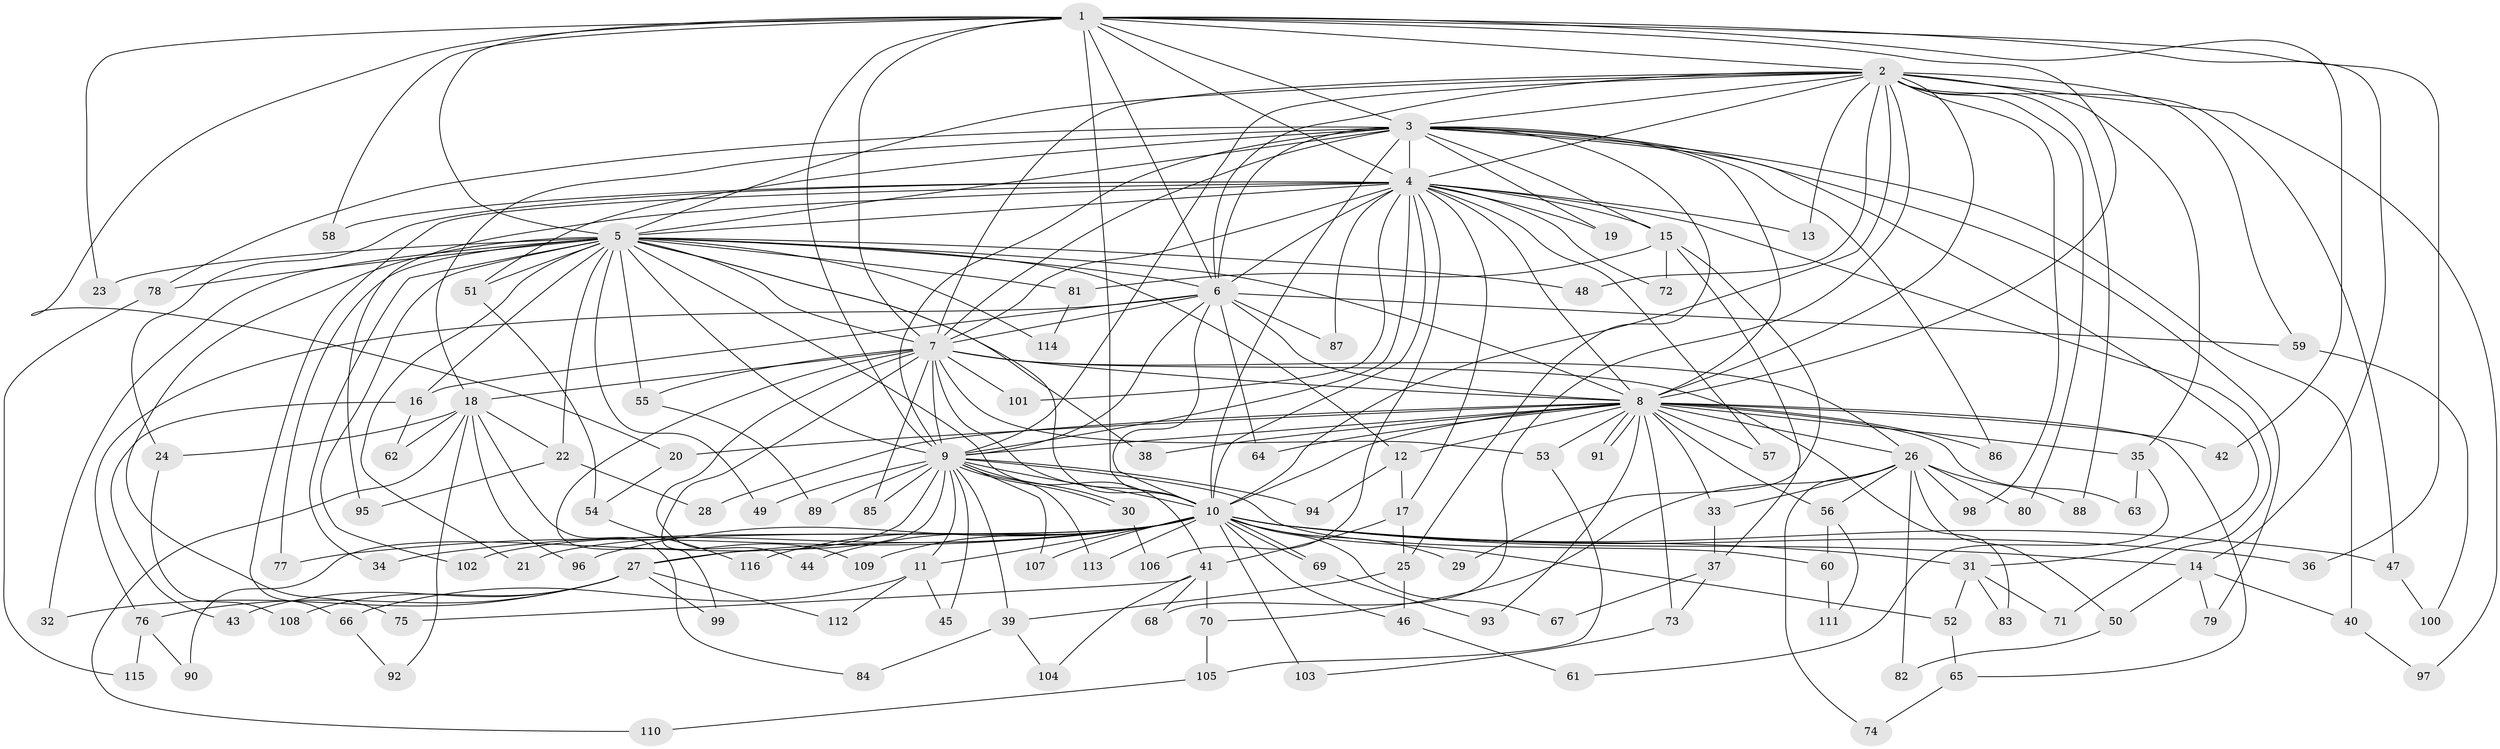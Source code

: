 // coarse degree distribution, {13: 0.011363636363636364, 18: 0.011363636363636364, 31: 0.011363636363636364, 22: 0.011363636363636364, 25: 0.011363636363636364, 12: 0.011363636363636364, 17: 0.011363636363636364, 24: 0.011363636363636364, 30: 0.011363636363636364, 6: 0.03409090909090909, 4: 0.07954545454545454, 2: 0.5340909090909091, 5: 0.045454545454545456, 11: 0.011363636363636364, 3: 0.17045454545454544, 10: 0.011363636363636364, 8: 0.011363636363636364}
// Generated by graph-tools (version 1.1) at 2025/51/02/27/25 19:51:47]
// undirected, 116 vertices, 257 edges
graph export_dot {
graph [start="1"]
  node [color=gray90,style=filled];
  1;
  2;
  3;
  4;
  5;
  6;
  7;
  8;
  9;
  10;
  11;
  12;
  13;
  14;
  15;
  16;
  17;
  18;
  19;
  20;
  21;
  22;
  23;
  24;
  25;
  26;
  27;
  28;
  29;
  30;
  31;
  32;
  33;
  34;
  35;
  36;
  37;
  38;
  39;
  40;
  41;
  42;
  43;
  44;
  45;
  46;
  47;
  48;
  49;
  50;
  51;
  52;
  53;
  54;
  55;
  56;
  57;
  58;
  59;
  60;
  61;
  62;
  63;
  64;
  65;
  66;
  67;
  68;
  69;
  70;
  71;
  72;
  73;
  74;
  75;
  76;
  77;
  78;
  79;
  80;
  81;
  82;
  83;
  84;
  85;
  86;
  87;
  88;
  89;
  90;
  91;
  92;
  93;
  94;
  95;
  96;
  97;
  98;
  99;
  100;
  101;
  102;
  103;
  104;
  105;
  106;
  107;
  108;
  109;
  110;
  111;
  112;
  113;
  114;
  115;
  116;
  1 -- 2;
  1 -- 3;
  1 -- 4;
  1 -- 5;
  1 -- 6;
  1 -- 7;
  1 -- 8;
  1 -- 9;
  1 -- 10;
  1 -- 14;
  1 -- 20;
  1 -- 23;
  1 -- 36;
  1 -- 42;
  1 -- 58;
  2 -- 3;
  2 -- 4;
  2 -- 5;
  2 -- 6;
  2 -- 7;
  2 -- 8;
  2 -- 9;
  2 -- 10;
  2 -- 13;
  2 -- 35;
  2 -- 47;
  2 -- 48;
  2 -- 59;
  2 -- 68;
  2 -- 80;
  2 -- 88;
  2 -- 97;
  2 -- 98;
  3 -- 4;
  3 -- 5;
  3 -- 6;
  3 -- 7;
  3 -- 8;
  3 -- 9;
  3 -- 10;
  3 -- 15;
  3 -- 18;
  3 -- 19;
  3 -- 25;
  3 -- 31;
  3 -- 40;
  3 -- 51;
  3 -- 78;
  3 -- 79;
  3 -- 86;
  4 -- 5;
  4 -- 6;
  4 -- 7;
  4 -- 8;
  4 -- 9;
  4 -- 10;
  4 -- 13;
  4 -- 15;
  4 -- 17;
  4 -- 19;
  4 -- 24;
  4 -- 57;
  4 -- 58;
  4 -- 66;
  4 -- 71;
  4 -- 72;
  4 -- 87;
  4 -- 95;
  4 -- 101;
  4 -- 106;
  5 -- 6;
  5 -- 7;
  5 -- 8;
  5 -- 9;
  5 -- 10;
  5 -- 12;
  5 -- 16;
  5 -- 21;
  5 -- 22;
  5 -- 23;
  5 -- 32;
  5 -- 34;
  5 -- 38;
  5 -- 41;
  5 -- 48;
  5 -- 49;
  5 -- 51;
  5 -- 55;
  5 -- 75;
  5 -- 77;
  5 -- 78;
  5 -- 81;
  5 -- 102;
  5 -- 114;
  6 -- 7;
  6 -- 8;
  6 -- 9;
  6 -- 10;
  6 -- 16;
  6 -- 59;
  6 -- 64;
  6 -- 76;
  6 -- 87;
  7 -- 8;
  7 -- 9;
  7 -- 10;
  7 -- 18;
  7 -- 26;
  7 -- 44;
  7 -- 53;
  7 -- 55;
  7 -- 83;
  7 -- 85;
  7 -- 99;
  7 -- 101;
  7 -- 109;
  8 -- 9;
  8 -- 10;
  8 -- 12;
  8 -- 20;
  8 -- 26;
  8 -- 28;
  8 -- 33;
  8 -- 35;
  8 -- 38;
  8 -- 42;
  8 -- 53;
  8 -- 56;
  8 -- 57;
  8 -- 63;
  8 -- 64;
  8 -- 65;
  8 -- 73;
  8 -- 86;
  8 -- 91;
  8 -- 91;
  8 -- 93;
  9 -- 10;
  9 -- 11;
  9 -- 27;
  9 -- 30;
  9 -- 30;
  9 -- 39;
  9 -- 45;
  9 -- 49;
  9 -- 60;
  9 -- 85;
  9 -- 89;
  9 -- 90;
  9 -- 94;
  9 -- 107;
  9 -- 113;
  10 -- 11;
  10 -- 14;
  10 -- 21;
  10 -- 27;
  10 -- 29;
  10 -- 31;
  10 -- 34;
  10 -- 36;
  10 -- 44;
  10 -- 46;
  10 -- 47;
  10 -- 52;
  10 -- 67;
  10 -- 69;
  10 -- 69;
  10 -- 77;
  10 -- 96;
  10 -- 102;
  10 -- 103;
  10 -- 107;
  10 -- 109;
  10 -- 113;
  10 -- 116;
  11 -- 45;
  11 -- 66;
  11 -- 112;
  12 -- 17;
  12 -- 94;
  14 -- 40;
  14 -- 50;
  14 -- 79;
  15 -- 29;
  15 -- 37;
  15 -- 72;
  15 -- 81;
  16 -- 43;
  16 -- 62;
  17 -- 25;
  17 -- 41;
  18 -- 22;
  18 -- 24;
  18 -- 62;
  18 -- 84;
  18 -- 92;
  18 -- 96;
  18 -- 110;
  20 -- 54;
  22 -- 28;
  22 -- 95;
  24 -- 108;
  25 -- 39;
  25 -- 46;
  26 -- 33;
  26 -- 50;
  26 -- 56;
  26 -- 70;
  26 -- 74;
  26 -- 80;
  26 -- 82;
  26 -- 88;
  26 -- 98;
  27 -- 32;
  27 -- 43;
  27 -- 76;
  27 -- 99;
  27 -- 108;
  27 -- 112;
  30 -- 106;
  31 -- 52;
  31 -- 71;
  31 -- 83;
  33 -- 37;
  35 -- 61;
  35 -- 63;
  37 -- 67;
  37 -- 73;
  39 -- 84;
  39 -- 104;
  40 -- 97;
  41 -- 68;
  41 -- 70;
  41 -- 75;
  41 -- 104;
  46 -- 61;
  47 -- 100;
  50 -- 82;
  51 -- 54;
  52 -- 65;
  53 -- 105;
  54 -- 116;
  55 -- 89;
  56 -- 60;
  56 -- 111;
  59 -- 100;
  60 -- 111;
  65 -- 74;
  66 -- 92;
  69 -- 93;
  70 -- 105;
  73 -- 103;
  76 -- 90;
  76 -- 115;
  78 -- 115;
  81 -- 114;
  105 -- 110;
}
